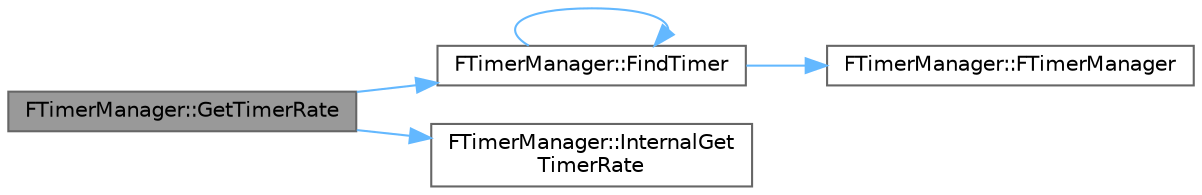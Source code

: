 digraph "FTimerManager::GetTimerRate"
{
 // INTERACTIVE_SVG=YES
 // LATEX_PDF_SIZE
  bgcolor="transparent";
  edge [fontname=Helvetica,fontsize=10,labelfontname=Helvetica,labelfontsize=10];
  node [fontname=Helvetica,fontsize=10,shape=box,height=0.2,width=0.4];
  rankdir="LR";
  Node1 [id="Node000001",label="FTimerManager::GetTimerRate",height=0.2,width=0.4,color="gray40", fillcolor="grey60", style="filled", fontcolor="black",tooltip="Gets the current rate (time between activations) for the specified timer."];
  Node1 -> Node2 [id="edge1_Node000001_Node000002",color="steelblue1",style="solid",tooltip=" "];
  Node2 [id="Node000002",label="FTimerManager::FindTimer",height=0.2,width=0.4,color="grey40", fillcolor="white", style="filled",URL="$d7/dea/classFTimerManager.html#af892d5f68ef8f27e8c836854bf376862",tooltip="Will find a timer in the active, paused, or pending list."];
  Node2 -> Node3 [id="edge2_Node000002_Node000003",color="steelblue1",style="solid",tooltip=" "];
  Node3 [id="Node000003",label="FTimerManager::FTimerManager",height=0.2,width=0.4,color="grey40", fillcolor="white", style="filled",URL="$d7/dea/classFTimerManager.html#a74e4dd436a87f99bc42a2d1c499c2156",tooltip=" "];
  Node2 -> Node2 [id="edge3_Node000002_Node000002",color="steelblue1",style="solid",tooltip=" "];
  Node1 -> Node4 [id="edge4_Node000001_Node000004",color="steelblue1",style="solid",tooltip=" "];
  Node4 [id="Node000004",label="FTimerManager::InternalGet\lTimerRate",height=0.2,width=0.4,color="grey40", fillcolor="white", style="filled",URL="$d7/dea/classFTimerManager.html#a3c8baad2808c038a501f4edf5e21eec7",tooltip=" "];
}
